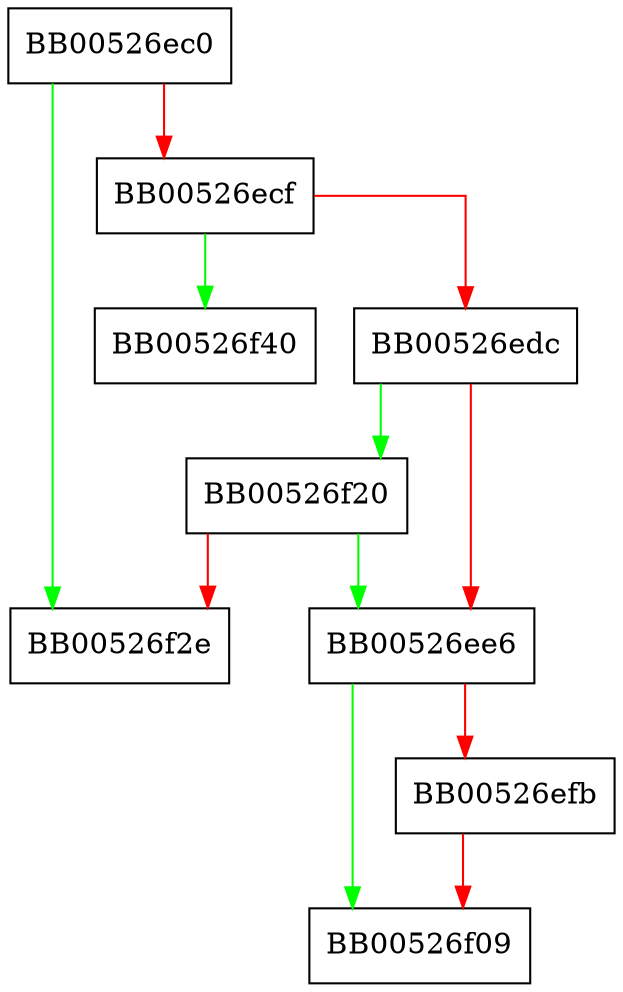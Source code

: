 digraph X509_ALGOR_set0 {
  node [shape="box"];
  graph [splines=ortho];
  BB00526ec0 -> BB00526f2e [color="green"];
  BB00526ec0 -> BB00526ecf [color="red"];
  BB00526ecf -> BB00526f40 [color="green"];
  BB00526ecf -> BB00526edc [color="red"];
  BB00526edc -> BB00526f20 [color="green"];
  BB00526edc -> BB00526ee6 [color="red"];
  BB00526ee6 -> BB00526f09 [color="green"];
  BB00526ee6 -> BB00526efb [color="red"];
  BB00526efb -> BB00526f09 [color="red"];
  BB00526f20 -> BB00526ee6 [color="green"];
  BB00526f20 -> BB00526f2e [color="red"];
}